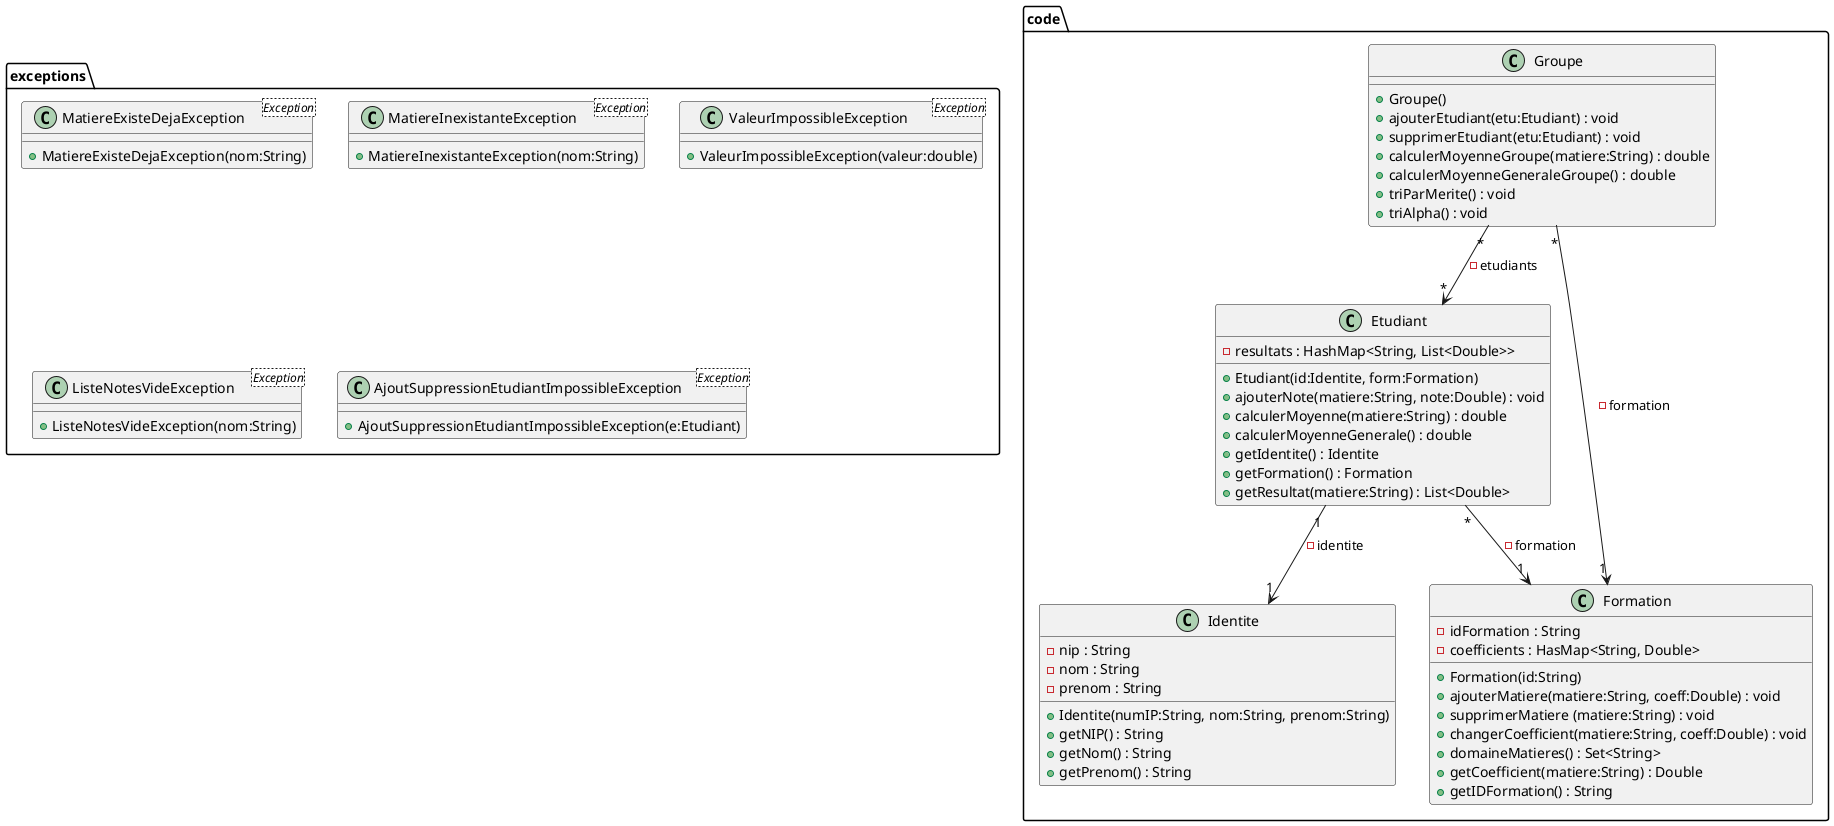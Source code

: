 @startuml

package exceptions {
    class MatiereExisteDejaException <Exception> {
        + MatiereExisteDejaException(nom:String)
    }
    class MatiereInexistanteException <Exception> {
        + MatiereInexistanteException(nom:String)
    }
    class ValeurImpossibleException <Exception> {
        + ValeurImpossibleException(valeur:double)
    }
    class ListeNotesVideException <Exception> {
        + ListeNotesVideException(nom:String)
    }
    class AjoutSuppressionEtudiantImpossibleException <Exception> {
        + AjoutSuppressionEtudiantImpossibleException(e:Etudiant)
    }

}

package code {

    class Groupe {
        + Groupe()
        + ajouterEtudiant(etu:Etudiant) : void
        + supprimerEtudiant(etu:Etudiant) : void
        + calculerMoyenneGroupe(matiere:String) : double
        + calculerMoyenneGeneraleGroupe() : double
        + triParMerite() : void
        + triAlpha() : void
    }
    class Etudiant {
        - resultats : HashMap<String, List<Double>>
        + Etudiant(id:Identite, form:Formation)
        + ajouterNote(matiere:String, note:Double) : void
        + calculerMoyenne(matiere:String) : double
        + calculerMoyenneGenerale() : double
        + getIdentite() : Identite
        + getFormation() : Formation
        + getResultat(matiere:String) : List<Double>
    }
    class Identite {
        - nip : String
        - nom : String
        - prenom : String
        + Identite(numIP:String, nom:String, prenom:String)
        + getNIP() : String
        + getNom() : String
        + getPrenom() : String
    }
    class Formation {
        - idFormation : String
        - coefficients : HasMap<String, Double>
        + Formation(id:String)
        + ajouterMatiere(matiere:String, coeff:Double) : void
        + supprimerMatiere (matiere:String) : void
        + changerCoefficient(matiere:String, coeff:Double) : void
        + domaineMatieres() : Set<String>
        + getCoefficient(matiere:String) : Double
        + getIDFormation() : String
    }
    Groupe "*" --> "*" Etudiant : - etudiants
    Groupe "*" --> "1" Formation : - formation
    Etudiant "*" --> "1" Formation : - formation
    Etudiant "1" --> "1" Identite : - identite

}

@enduml